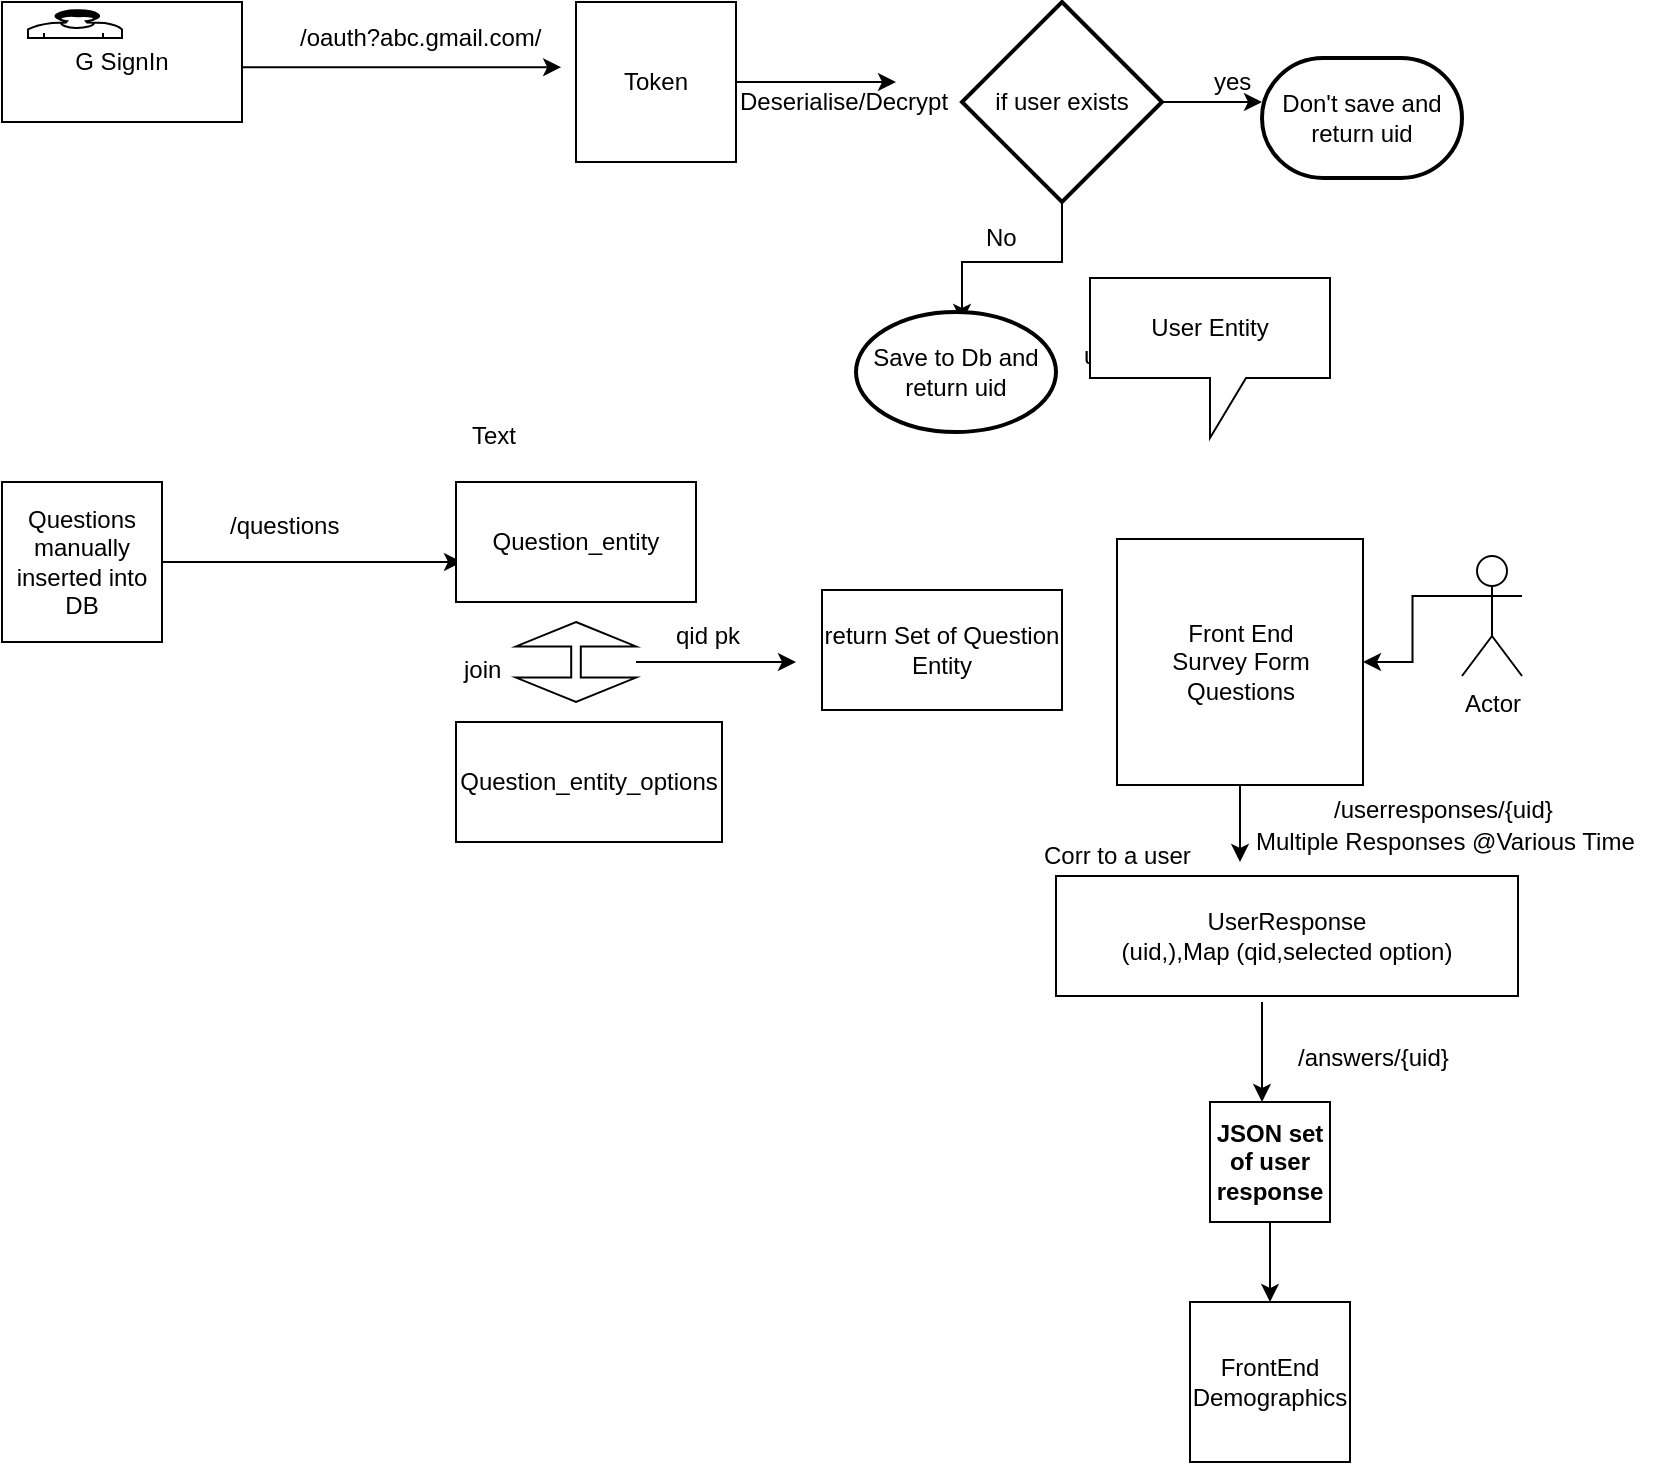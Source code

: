 <mxfile version="11.1.4" type="github"><diagram id="-kFUJSuY_Cv8w8HeLMvz" name="Page-1"><mxGraphModel dx="1038" dy="582" grid="1" gridSize="10" guides="1" tooltips="1" connect="1" arrows="1" fold="1" page="1" pageScale="1" pageWidth="827" pageHeight="1169" math="0" shadow="0"><root><mxCell id="0"/><mxCell id="1" parent="0"/><mxCell id="UVw0ez9Mx3TSu4jqyjqp-6" style="edgeStyle=orthogonalEdgeStyle;rounded=0;orthogonalLoop=1;jettySize=auto;html=1;exitX=1;exitY=0.5;exitDx=0;exitDy=0;entryX=0.947;entryY=1.23;entryDx=0;entryDy=0;entryPerimeter=0;" edge="1" parent="1" source="UVw0ez9Mx3TSu4jqyjqp-1" target="UVw0ez9Mx3TSu4jqyjqp-7"><mxGeometry relative="1" as="geometry"><mxPoint x="230" y="50" as="targetPoint"/><Array as="points"><mxPoint x="140" y="53"/></Array></mxGeometry></mxCell><mxCell id="UVw0ez9Mx3TSu4jqyjqp-1" value="G SignIn" style="rounded=0;whiteSpace=wrap;html=1;" vertex="1" parent="1"><mxGeometry x="20" y="20" width="120" height="60" as="geometry"/></mxCell><mxCell id="UVw0ez9Mx3TSu4jqyjqp-7" value="/oauth?abc.gmail.com/" style="text;html=1;resizable=0;points=[];autosize=1;align=left;verticalAlign=top;spacingTop=-4;" vertex="1" parent="1"><mxGeometry x="167" y="28" width="140" height="20" as="geometry"/></mxCell><mxCell id="UVw0ez9Mx3TSu4jqyjqp-15" value="" style="edgeStyle=orthogonalEdgeStyle;rounded=0;orthogonalLoop=1;jettySize=auto;html=1;" edge="1" parent="1" source="UVw0ez9Mx3TSu4jqyjqp-12"><mxGeometry relative="1" as="geometry"><mxPoint x="467" y="60" as="targetPoint"/></mxGeometry></mxCell><mxCell id="UVw0ez9Mx3TSu4jqyjqp-12" value="Token" style="whiteSpace=wrap;html=1;aspect=fixed;" vertex="1" parent="1"><mxGeometry x="307" y="20" width="80" height="80" as="geometry"/></mxCell><mxCell id="UVw0ez9Mx3TSu4jqyjqp-13" value="Deserialise/Decrypt" style="text;html=1;resizable=0;points=[];autosize=1;align=left;verticalAlign=top;spacingTop=-4;" vertex="1" parent="1"><mxGeometry x="387" y="60" width="120" height="20" as="geometry"/></mxCell><mxCell id="UVw0ez9Mx3TSu4jqyjqp-16" value="" style="shape=mxgraph.bpmn.user_task;html=1;outlineConnect=0;" vertex="1" parent="1"><mxGeometry x="33" y="24" width="47" height="14" as="geometry"/></mxCell><mxCell id="UVw0ez9Mx3TSu4jqyjqp-25" style="edgeStyle=orthogonalEdgeStyle;rounded=0;orthogonalLoop=1;jettySize=auto;html=1;exitX=0.5;exitY=1;exitDx=0;exitDy=0;exitPerimeter=0;" edge="1" parent="1" source="UVw0ez9Mx3TSu4jqyjqp-21"><mxGeometry relative="1" as="geometry"><mxPoint x="500" y="180" as="targetPoint"/><Array as="points"><mxPoint x="550" y="150"/><mxPoint x="500" y="150"/></Array></mxGeometry></mxCell><mxCell id="UVw0ez9Mx3TSu4jqyjqp-26" style="edgeStyle=orthogonalEdgeStyle;rounded=0;orthogonalLoop=1;jettySize=auto;html=1;exitX=1;exitY=0.5;exitDx=0;exitDy=0;exitPerimeter=0;" edge="1" parent="1" source="UVw0ez9Mx3TSu4jqyjqp-21"><mxGeometry relative="1" as="geometry"><mxPoint x="650" y="70" as="targetPoint"/></mxGeometry></mxCell><mxCell id="UVw0ez9Mx3TSu4jqyjqp-21" value="if user exists" style="strokeWidth=2;html=1;shape=mxgraph.flowchart.decision;whiteSpace=wrap;" vertex="1" parent="1"><mxGeometry x="500" y="20" width="100" height="100" as="geometry"/></mxCell><mxCell id="UVw0ez9Mx3TSu4jqyjqp-27" value="Save to Db and return uid" style="strokeWidth=2;html=1;shape=mxgraph.flowchart.start_1;whiteSpace=wrap;" vertex="1" parent="1"><mxGeometry x="447" y="175" width="100" height="60" as="geometry"/></mxCell><mxCell id="UVw0ez9Mx3TSu4jqyjqp-29" value="No" style="text;html=1;resizable=0;points=[];autosize=1;align=left;verticalAlign=top;spacingTop=-4;" vertex="1" parent="1"><mxGeometry x="510" y="128" width="30" height="20" as="geometry"/></mxCell><mxCell id="UVw0ez9Mx3TSu4jqyjqp-32" value="yes" style="text;html=1;resizable=0;points=[];autosize=1;align=left;verticalAlign=top;spacingTop=-4;" vertex="1" parent="1"><mxGeometry x="624" y="50" width="30" height="20" as="geometry"/></mxCell><mxCell id="UVw0ez9Mx3TSu4jqyjqp-33" value="Don't save and return uid" style="strokeWidth=2;html=1;shape=mxgraph.flowchart.terminator;whiteSpace=wrap;" vertex="1" parent="1"><mxGeometry x="650" y="48" width="100" height="60" as="geometry"/></mxCell><mxCell id="UVw0ez9Mx3TSu4jqyjqp-34" value="userentity" style="text;html=1;resizable=0;points=[];autosize=1;align=left;verticalAlign=top;spacingTop=-4;" vertex="1" parent="1"><mxGeometry x="559" y="187" width="70" height="20" as="geometry"/></mxCell><mxCell id="UVw0ez9Mx3TSu4jqyjqp-35" value="User Entity" style="shape=callout;whiteSpace=wrap;html=1;perimeter=calloutPerimeter;base=18;" vertex="1" parent="1"><mxGeometry x="564" y="158" width="120" height="80" as="geometry"/></mxCell><mxCell id="UVw0ez9Mx3TSu4jqyjqp-37" style="edgeStyle=orthogonalEdgeStyle;rounded=0;orthogonalLoop=1;jettySize=auto;html=1;exitX=1;exitY=0.5;exitDx=0;exitDy=0;" edge="1" parent="1" source="UVw0ez9Mx3TSu4jqyjqp-36"><mxGeometry relative="1" as="geometry"><mxPoint x="250" y="300" as="targetPoint"/></mxGeometry></mxCell><mxCell id="UVw0ez9Mx3TSu4jqyjqp-36" value="Questions manually inserted into DB" style="whiteSpace=wrap;html=1;aspect=fixed;" vertex="1" parent="1"><mxGeometry x="20" y="260" width="80" height="80" as="geometry"/></mxCell><mxCell id="UVw0ez9Mx3TSu4jqyjqp-39" value="/questions" style="text;html=1;resizable=0;points=[];autosize=1;align=left;verticalAlign=top;spacingTop=-4;" vertex="1" parent="1"><mxGeometry x="132" y="272" width="70" height="20" as="geometry"/></mxCell><mxCell id="UVw0ez9Mx3TSu4jqyjqp-40" value="Question_entity" style="rounded=0;whiteSpace=wrap;html=1;" vertex="1" parent="1"><mxGeometry x="247" y="260" width="120" height="60" as="geometry"/></mxCell><mxCell id="UVw0ez9Mx3TSu4jqyjqp-41" value="Question_entity_options" style="rounded=0;whiteSpace=wrap;html=1;" vertex="1" parent="1"><mxGeometry x="247" y="380" width="133" height="60" as="geometry"/></mxCell><mxCell id="UVw0ez9Mx3TSu4jqyjqp-47" value="" style="edgeStyle=orthogonalEdgeStyle;rounded=0;orthogonalLoop=1;jettySize=auto;html=1;" edge="1" parent="1" source="UVw0ez9Mx3TSu4jqyjqp-45"><mxGeometry relative="1" as="geometry"><mxPoint x="417" y="350" as="targetPoint"/></mxGeometry></mxCell><mxCell id="UVw0ez9Mx3TSu4jqyjqp-45" value="" style="shape=doubleArrow;direction=south;whiteSpace=wrap;html=1;arrowWidth=0.08;arrowSize=0.305;" vertex="1" parent="1"><mxGeometry x="277" y="330" width="60" height="40" as="geometry"/></mxCell><mxCell id="UVw0ez9Mx3TSu4jqyjqp-48" value="join" style="text;html=1;resizable=0;points=[];autosize=1;align=left;verticalAlign=top;spacingTop=-4;" vertex="1" parent="1"><mxGeometry x="249" y="344" width="30" height="20" as="geometry"/></mxCell><mxCell id="UVw0ez9Mx3TSu4jqyjqp-50" value="qid pk" style="text;html=1;resizable=0;points=[];autosize=1;align=left;verticalAlign=top;spacingTop=-4;" vertex="1" parent="1"><mxGeometry x="355" y="327" width="50" height="20" as="geometry"/></mxCell><mxCell id="UVw0ez9Mx3TSu4jqyjqp-51" value="return Set of Question Entity" style="rounded=0;whiteSpace=wrap;html=1;" vertex="1" parent="1"><mxGeometry x="430" y="314" width="120" height="60" as="geometry"/></mxCell><mxCell id="UVw0ez9Mx3TSu4jqyjqp-56" style="edgeStyle=orthogonalEdgeStyle;rounded=0;orthogonalLoop=1;jettySize=auto;html=1;exitX=0.5;exitY=1;exitDx=0;exitDy=0;" edge="1" parent="1" source="UVw0ez9Mx3TSu4jqyjqp-53"><mxGeometry relative="1" as="geometry"><mxPoint x="639" y="450" as="targetPoint"/></mxGeometry></mxCell><mxCell id="UVw0ez9Mx3TSu4jqyjqp-53" value="Front End&lt;br&gt;Survey Form Questions" style="whiteSpace=wrap;html=1;aspect=fixed;" vertex="1" parent="1"><mxGeometry x="577.5" y="288.5" width="123" height="123" as="geometry"/></mxCell><mxCell id="UVw0ez9Mx3TSu4jqyjqp-55" style="edgeStyle=orthogonalEdgeStyle;rounded=0;orthogonalLoop=1;jettySize=auto;html=1;exitX=0;exitY=0.333;exitDx=0;exitDy=0;exitPerimeter=0;entryX=1;entryY=0.5;entryDx=0;entryDy=0;" edge="1" parent="1" source="UVw0ez9Mx3TSu4jqyjqp-54" target="UVw0ez9Mx3TSu4jqyjqp-53"><mxGeometry relative="1" as="geometry"/></mxCell><mxCell id="UVw0ez9Mx3TSu4jqyjqp-54" value="Actor" style="shape=umlActor;verticalLabelPosition=bottom;labelBackgroundColor=#ffffff;verticalAlign=top;html=1;outlineConnect=0;" vertex="1" parent="1"><mxGeometry x="750" y="297" width="30" height="60" as="geometry"/></mxCell><mxCell id="UVw0ez9Mx3TSu4jqyjqp-58" value="UserResponse&lt;br&gt;(uid,),Map (qid,selected option)" style="rounded=0;whiteSpace=wrap;html=1;" vertex="1" parent="1"><mxGeometry x="547" y="457" width="231" height="60" as="geometry"/></mxCell><mxCell id="UVw0ez9Mx3TSu4jqyjqp-60" value="Multiple Responses @Various Time" style="text;html=1;resizable=0;points=[];autosize=1;align=left;verticalAlign=top;spacingTop=-4;" vertex="1" parent="1"><mxGeometry x="645" y="430" width="210" height="20" as="geometry"/></mxCell><mxCell id="UVw0ez9Mx3TSu4jqyjqp-61" value="Corr to a user" style="text;html=1;resizable=0;points=[];autosize=1;align=left;verticalAlign=top;spacingTop=-4;" vertex="1" parent="1"><mxGeometry x="539" y="437" width="90" height="20" as="geometry"/></mxCell><mxCell id="UVw0ez9Mx3TSu4jqyjqp-62" value="/userresponses/{uid}" style="text;html=1;resizable=0;points=[];autosize=1;align=left;verticalAlign=top;spacingTop=-4;" vertex="1" parent="1"><mxGeometry x="684" y="414" width="130" height="20" as="geometry"/></mxCell><mxCell id="UVw0ez9Mx3TSu4jqyjqp-65" value="Text" style="text;html=1;resizable=0;points=[];autosize=1;align=left;verticalAlign=top;spacingTop=-4;" vertex="1" parent="1"><mxGeometry x="253" y="227" width="40" height="20" as="geometry"/></mxCell><mxCell id="UVw0ez9Mx3TSu4jqyjqp-68" value="" style="endArrow=classic;html=1;" edge="1" parent="1"><mxGeometry width="50" height="50" relative="1" as="geometry"><mxPoint x="650" y="520" as="sourcePoint"/><mxPoint x="650" y="570" as="targetPoint"/></mxGeometry></mxCell><mxCell id="UVw0ez9Mx3TSu4jqyjqp-69" value="/answers/{uid}" style="text;html=1;resizable=0;points=[];autosize=1;align=left;verticalAlign=top;spacingTop=-4;" vertex="1" parent="1"><mxGeometry x="666" y="538" width="90" height="20" as="geometry"/></mxCell><mxCell id="UVw0ez9Mx3TSu4jqyjqp-73" style="edgeStyle=orthogonalEdgeStyle;rounded=0;orthogonalLoop=1;jettySize=auto;html=1;exitX=0.5;exitY=1;exitDx=0;exitDy=0;entryX=0.5;entryY=0;entryDx=0;entryDy=0;" edge="1" parent="1" source="UVw0ez9Mx3TSu4jqyjqp-71" target="UVw0ez9Mx3TSu4jqyjqp-72"><mxGeometry relative="1" as="geometry"/></mxCell><mxCell id="UVw0ez9Mx3TSu4jqyjqp-71" value="&lt;b&gt;JSON set of user response&lt;/b&gt;" style="whiteSpace=wrap;html=1;aspect=fixed;" vertex="1" parent="1"><mxGeometry x="624" y="570" width="60" height="60" as="geometry"/></mxCell><mxCell id="UVw0ez9Mx3TSu4jqyjqp-72" value="FrontEnd Demographics" style="whiteSpace=wrap;html=1;aspect=fixed;" vertex="1" parent="1"><mxGeometry x="614" y="670" width="80" height="80" as="geometry"/></mxCell></root></mxGraphModel></diagram></mxfile>